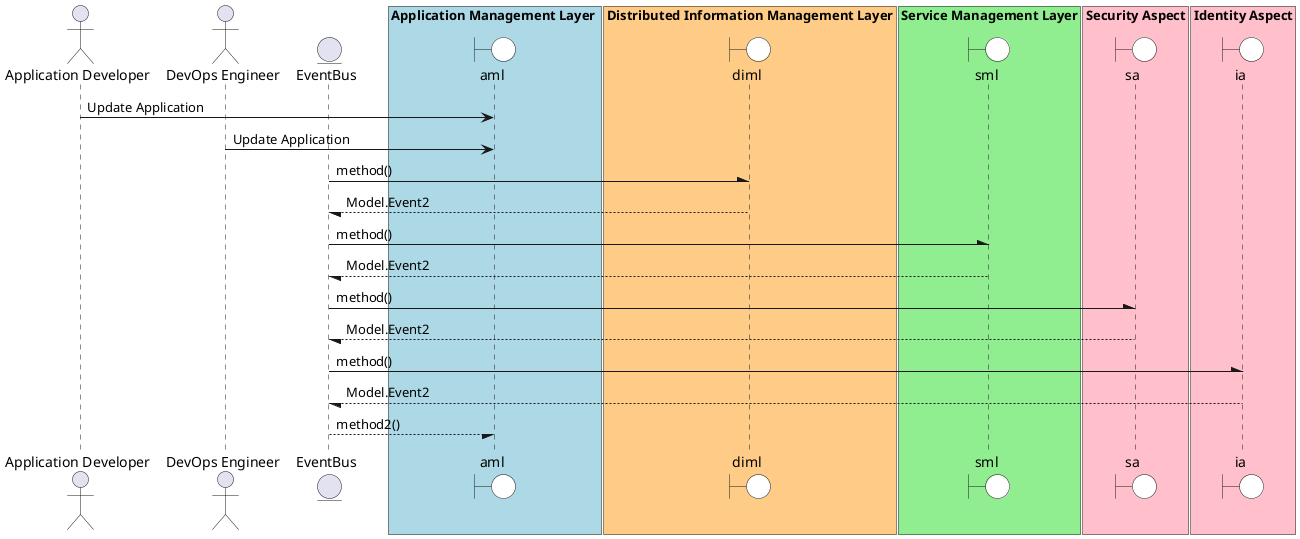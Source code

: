 @startuml

actor "Application Developer"

actor "DevOps Engineer"


entity EventBus

box Application Management Layer #lightblue
    boundary aml #white
end box



"Application Developer" -> aml: Update Application


"DevOps Engineer" -> aml: Update Application



box "Distributed Information Management Layer" #ffcc88
    boundary diml #white
end box
EventBus -\ diml: method()
diml --/ EventBus: Model.Event2
box "Service Management Layer" #lightgreen
    boundary sml #white
end box
EventBus -\ sml: method()
sml --/ EventBus: Model.Event2
box "Security Aspect" #pink
    boundary sa #white
end box
EventBus -\ sa: method()
sa --/ EventBus: Model.Event2
box "Identity Aspect" #pink
    boundary ia #white
end box
EventBus -\ ia: method()
ia --/ EventBus: Model.Event2

EventBus --/ aml : method2()
@enduml
